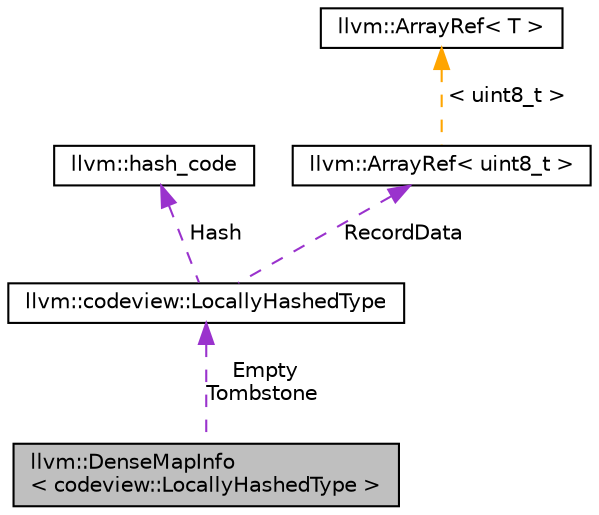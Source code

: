 digraph "llvm::DenseMapInfo&lt; codeview::LocallyHashedType &gt;"
{
 // LATEX_PDF_SIZE
  bgcolor="transparent";
  edge [fontname="Helvetica",fontsize="10",labelfontname="Helvetica",labelfontsize="10"];
  node [fontname="Helvetica",fontsize="10",shape="box"];
  Node1 [label="llvm::DenseMapInfo\l\< codeview::LocallyHashedType \>",height=0.2,width=0.4,color="black", fillcolor="grey75", style="filled", fontcolor="black",tooltip=" "];
  Node2 -> Node1 [dir="back",color="darkorchid3",fontsize="10",style="dashed",label=" Empty\nTombstone" ,fontname="Helvetica"];
  Node2 [label="llvm::codeview::LocallyHashedType",height=0.2,width=0.4,color="black",URL="$structllvm_1_1codeview_1_1LocallyHashedType.html",tooltip="A locally hashed type represents a straightforward hash code of a serialized record."];
  Node3 -> Node2 [dir="back",color="darkorchid3",fontsize="10",style="dashed",label=" Hash" ,fontname="Helvetica"];
  Node3 [label="llvm::hash_code",height=0.2,width=0.4,color="black",URL="$classllvm_1_1hash__code.html",tooltip="An opaque object representing a hash code."];
  Node4 -> Node2 [dir="back",color="darkorchid3",fontsize="10",style="dashed",label=" RecordData" ,fontname="Helvetica"];
  Node4 [label="llvm::ArrayRef\< uint8_t \>",height=0.2,width=0.4,color="black",URL="$classllvm_1_1ArrayRef.html",tooltip=" "];
  Node5 -> Node4 [dir="back",color="orange",fontsize="10",style="dashed",label=" \< uint8_t \>" ,fontname="Helvetica"];
  Node5 [label="llvm::ArrayRef\< T \>",height=0.2,width=0.4,color="black",URL="$classllvm_1_1ArrayRef.html",tooltip="ArrayRef - Represent a constant reference to an array (0 or more elements consecutively in memory),..."];
}
